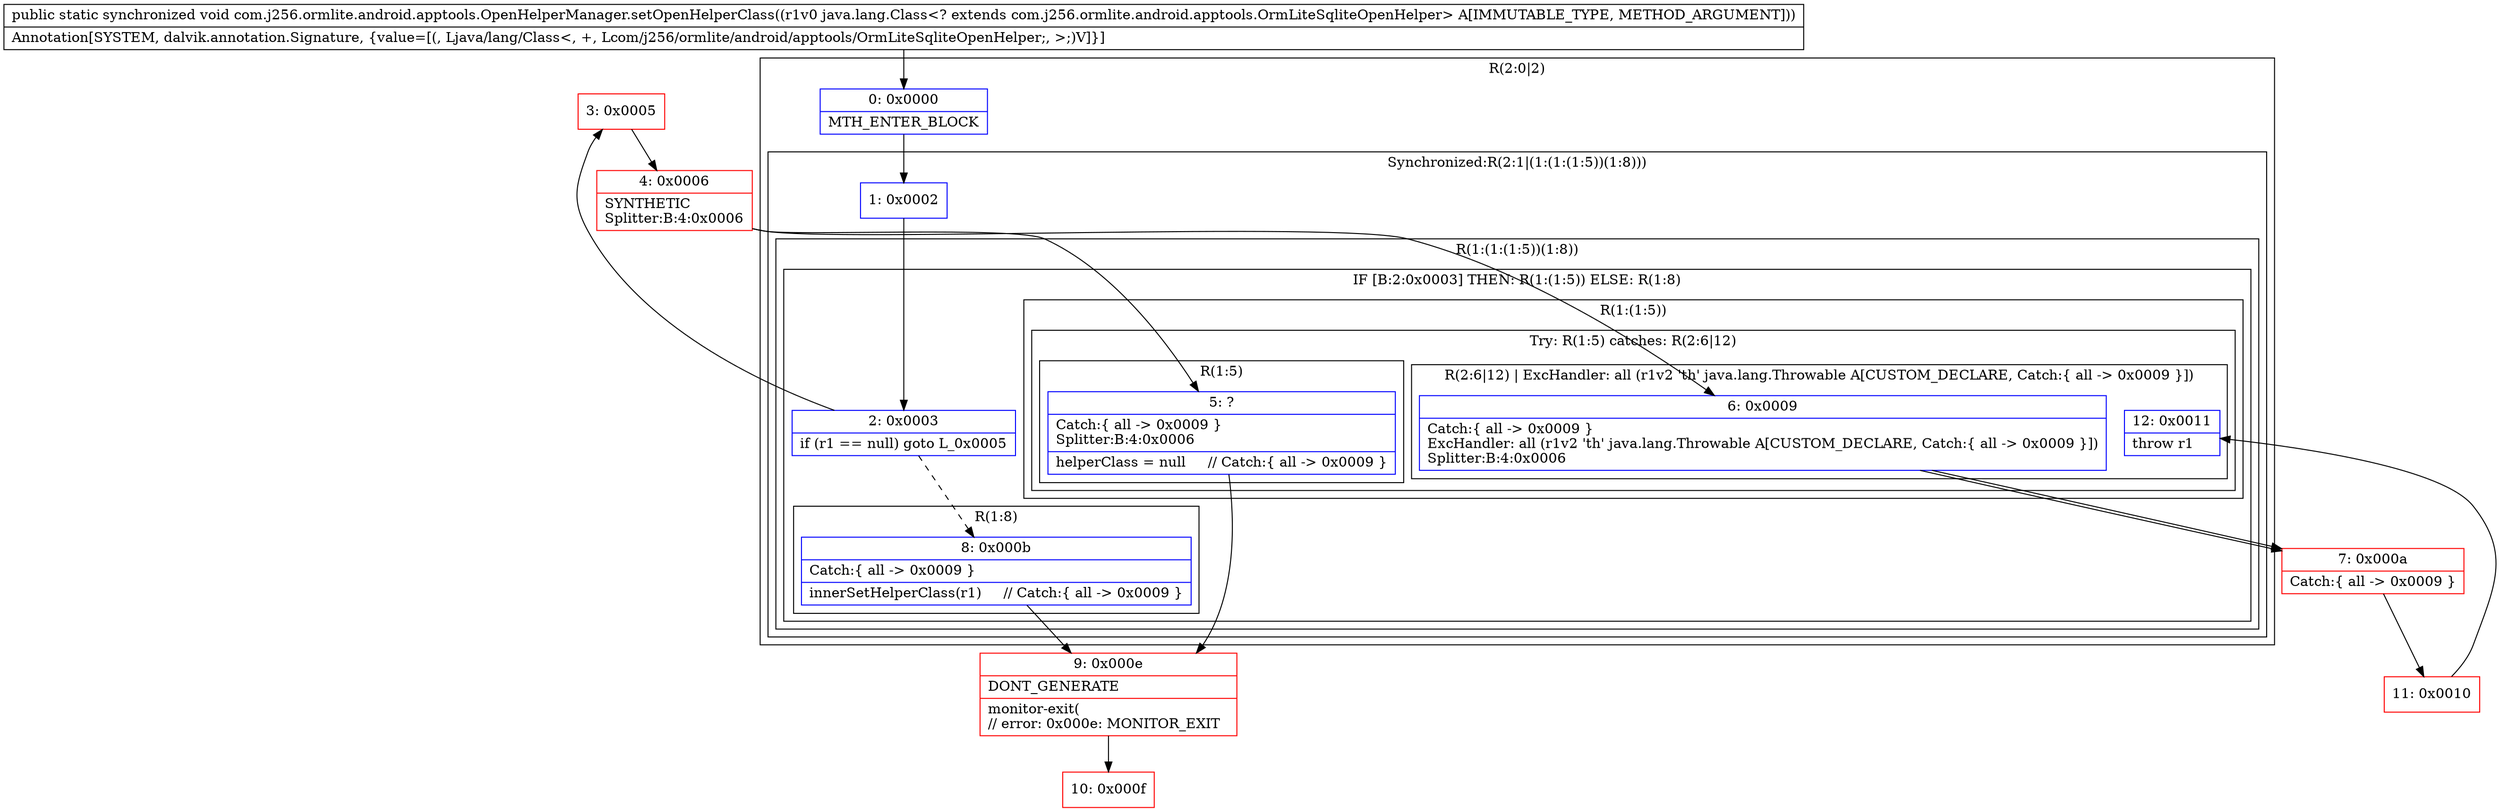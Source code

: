 digraph "CFG forcom.j256.ormlite.android.apptools.OpenHelperManager.setOpenHelperClass(Ljava\/lang\/Class;)V" {
subgraph cluster_Region_1917766698 {
label = "R(2:0|2)";
node [shape=record,color=blue];
Node_0 [shape=record,label="{0\:\ 0x0000|MTH_ENTER_BLOCK\l}"];
subgraph cluster_SynchronizedRegion_1094269756 {
label = "Synchronized:R(2:1|(1:(1:(1:5))(1:8)))";
node [shape=record,color=blue];
Node_1 [shape=record,label="{1\:\ 0x0002}"];
subgraph cluster_Region_272425866 {
label = "R(1:(1:(1:5))(1:8))";
node [shape=record,color=blue];
subgraph cluster_IfRegion_1602197258 {
label = "IF [B:2:0x0003] THEN: R(1:(1:5)) ELSE: R(1:8)";
node [shape=record,color=blue];
Node_2 [shape=record,label="{2\:\ 0x0003|if (r1 == null) goto L_0x0005\l}"];
subgraph cluster_Region_1540636499 {
label = "R(1:(1:5))";
node [shape=record,color=blue];
subgraph cluster_TryCatchRegion_1396445134 {
label = "Try: R(1:5) catches: R(2:6|12)";
node [shape=record,color=blue];
subgraph cluster_Region_611030672 {
label = "R(1:5)";
node [shape=record,color=blue];
Node_5 [shape=record,label="{5\:\ ?|Catch:\{ all \-\> 0x0009 \}\lSplitter:B:4:0x0006\l|helperClass = null     \/\/ Catch:\{ all \-\> 0x0009 \}\l}"];
}
subgraph cluster_Region_126849744 {
label = "R(2:6|12) | ExcHandler: all (r1v2 'th' java.lang.Throwable A[CUSTOM_DECLARE, Catch:\{ all \-\> 0x0009 \}])\l";
node [shape=record,color=blue];
Node_6 [shape=record,label="{6\:\ 0x0009|Catch:\{ all \-\> 0x0009 \}\lExcHandler: all (r1v2 'th' java.lang.Throwable A[CUSTOM_DECLARE, Catch:\{ all \-\> 0x0009 \}])\lSplitter:B:4:0x0006\l}"];
Node_12 [shape=record,label="{12\:\ 0x0011|throw r1\l}"];
}
}
}
subgraph cluster_Region_2103122901 {
label = "R(1:8)";
node [shape=record,color=blue];
Node_8 [shape=record,label="{8\:\ 0x000b|Catch:\{ all \-\> 0x0009 \}\l|innerSetHelperClass(r1)     \/\/ Catch:\{ all \-\> 0x0009 \}\l}"];
}
}
}
}
}
subgraph cluster_Region_126849744 {
label = "R(2:6|12) | ExcHandler: all (r1v2 'th' java.lang.Throwable A[CUSTOM_DECLARE, Catch:\{ all \-\> 0x0009 \}])\l";
node [shape=record,color=blue];
Node_6 [shape=record,label="{6\:\ 0x0009|Catch:\{ all \-\> 0x0009 \}\lExcHandler: all (r1v2 'th' java.lang.Throwable A[CUSTOM_DECLARE, Catch:\{ all \-\> 0x0009 \}])\lSplitter:B:4:0x0006\l}"];
Node_12 [shape=record,label="{12\:\ 0x0011|throw r1\l}"];
}
Node_3 [shape=record,color=red,label="{3\:\ 0x0005}"];
Node_4 [shape=record,color=red,label="{4\:\ 0x0006|SYNTHETIC\lSplitter:B:4:0x0006\l}"];
Node_7 [shape=record,color=red,label="{7\:\ 0x000a|Catch:\{ all \-\> 0x0009 \}\l}"];
Node_9 [shape=record,color=red,label="{9\:\ 0x000e|DONT_GENERATE\l|monitor\-exit(\l\/\/ error: 0x000e: MONITOR_EXIT  \l}"];
Node_10 [shape=record,color=red,label="{10\:\ 0x000f}"];
Node_11 [shape=record,color=red,label="{11\:\ 0x0010}"];
MethodNode[shape=record,label="{public static synchronized void com.j256.ormlite.android.apptools.OpenHelperManager.setOpenHelperClass((r1v0 java.lang.Class\<? extends com.j256.ormlite.android.apptools.OrmLiteSqliteOpenHelper\> A[IMMUTABLE_TYPE, METHOD_ARGUMENT]))  | Annotation[SYSTEM, dalvik.annotation.Signature, \{value=[(, Ljava\/lang\/Class\<, +, Lcom\/j256\/ormlite\/android\/apptools\/OrmLiteSqliteOpenHelper;, \>;)V]\}]\l}"];
MethodNode -> Node_0;
Node_0 -> Node_1;
Node_1 -> Node_2;
Node_2 -> Node_3;
Node_2 -> Node_8[style=dashed];
Node_5 -> Node_9;
Node_6 -> Node_7;
Node_8 -> Node_9;
Node_6 -> Node_7;
Node_3 -> Node_4;
Node_4 -> Node_5;
Node_4 -> Node_6;
Node_7 -> Node_11;
Node_9 -> Node_10;
Node_11 -> Node_12;
}


